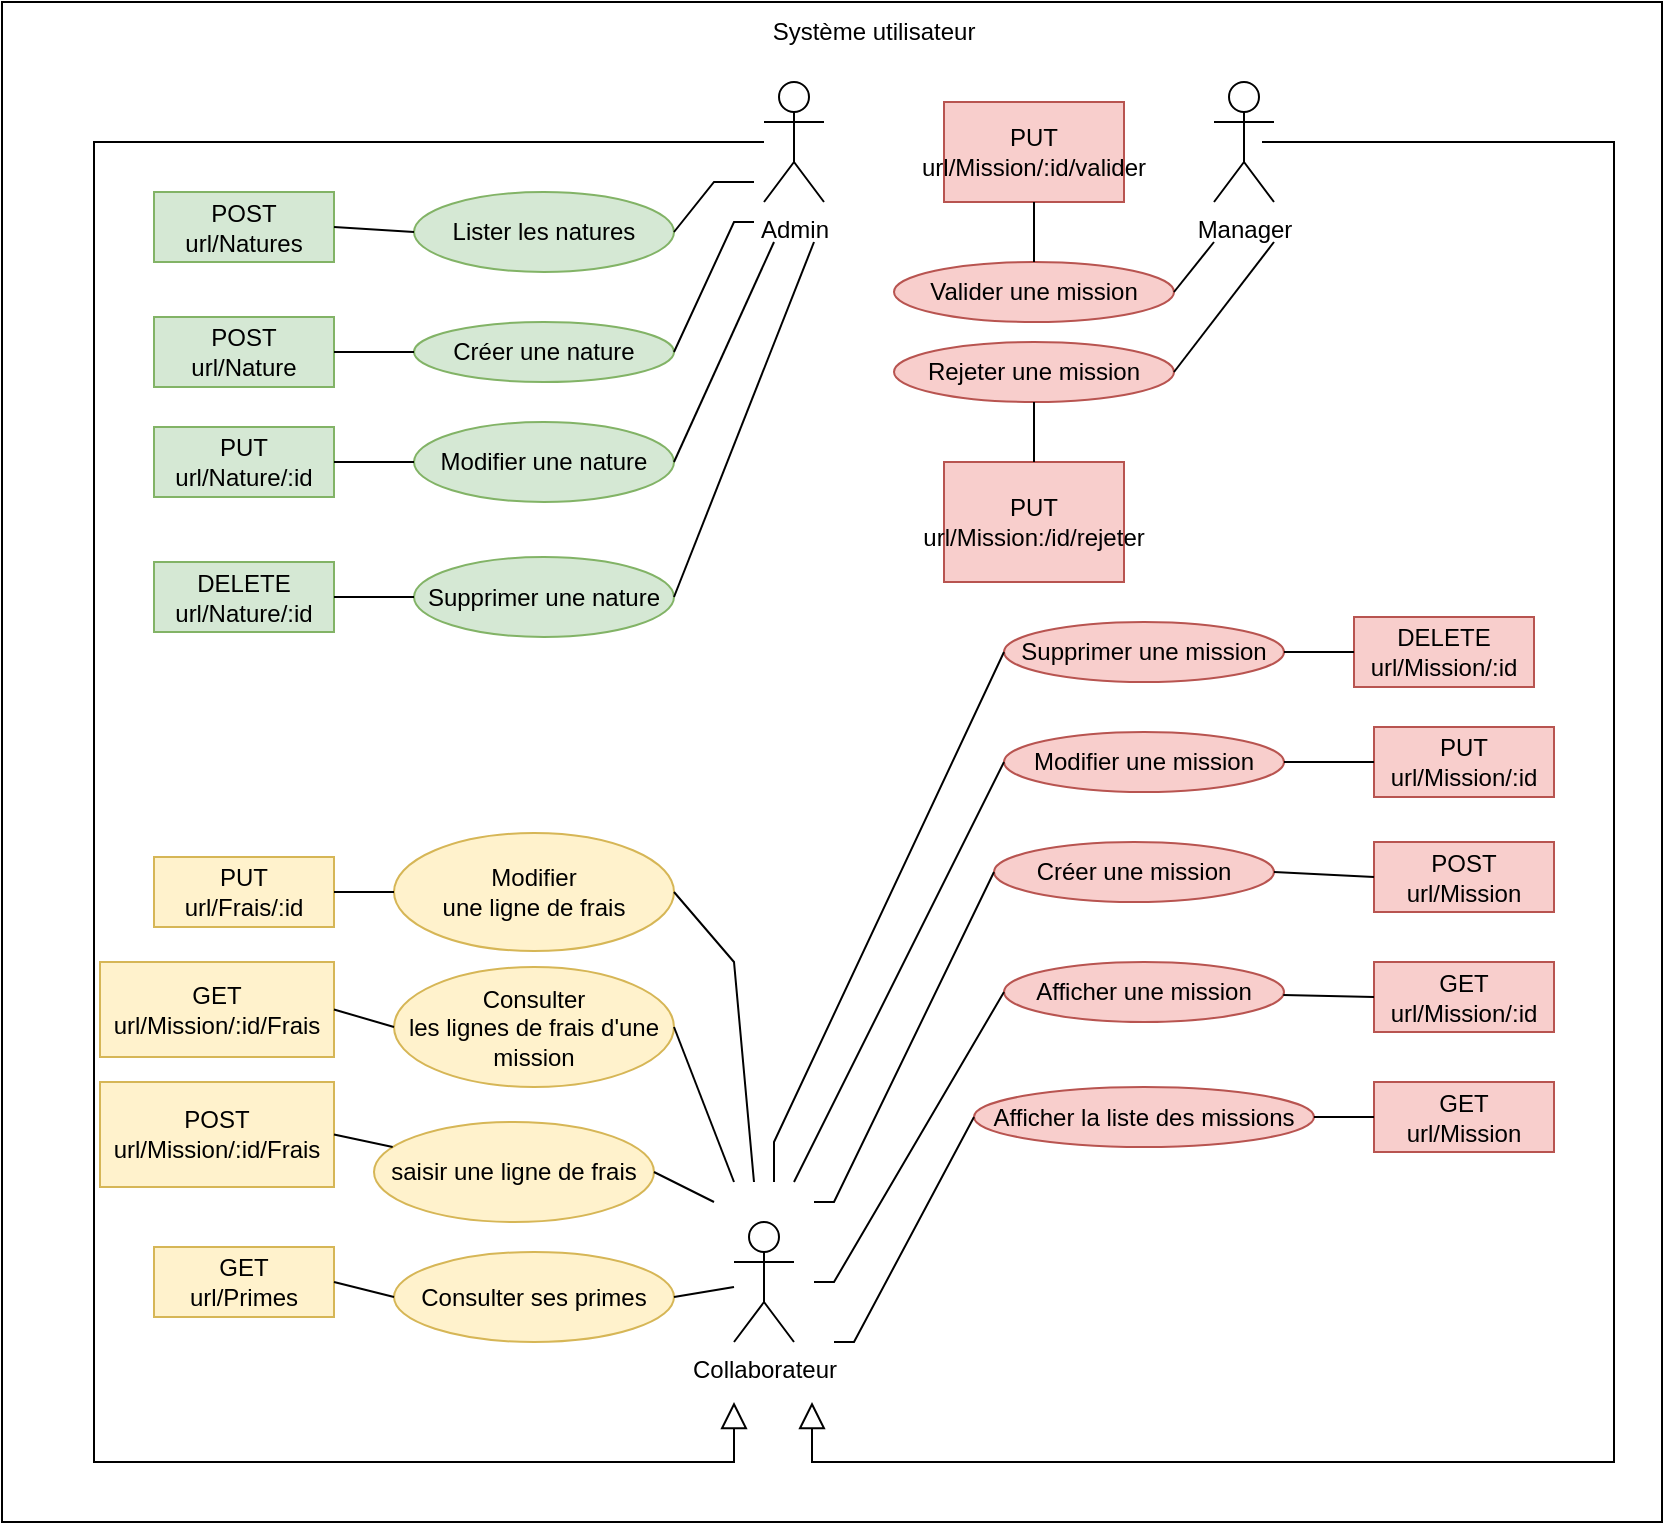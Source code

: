 <mxfile version="20.2.8" type="device"><diagram id="1HFoKZ7HmbYaqoWhvM2N" name="Page-1"><mxGraphModel dx="975" dy="875" grid="1" gridSize="10" guides="1" tooltips="1" connect="1" arrows="1" fold="1" page="1" pageScale="1" pageWidth="850" pageHeight="1100" math="0" shadow="0"><root><mxCell id="0"/><mxCell id="1" parent="0"/><mxCell id="fpnA1gOJu9WvSEtu6Hov-49" value="" style="rounded=0;whiteSpace=wrap;html=1;" parent="1" vertex="1"><mxGeometry x="11" y="60" width="830" height="760" as="geometry"/></mxCell><mxCell id="fpnA1gOJu9WvSEtu6Hov-1" value="&lt;div&gt;Admin&lt;/div&gt;" style="shape=umlActor;verticalLabelPosition=bottom;verticalAlign=top;html=1;outlineConnect=0;" parent="1" vertex="1"><mxGeometry x="392" y="100" width="30" height="60" as="geometry"/></mxCell><mxCell id="fpnA1gOJu9WvSEtu6Hov-2" value="&lt;div&gt;Manager&lt;/div&gt;" style="shape=umlActor;verticalLabelPosition=bottom;verticalAlign=top;html=1;outlineConnect=0;" parent="1" vertex="1"><mxGeometry x="617" y="100" width="30" height="60" as="geometry"/></mxCell><mxCell id="fpnA1gOJu9WvSEtu6Hov-3" value="&lt;div&gt;Collaborateur&lt;/div&gt;" style="shape=umlActor;verticalLabelPosition=bottom;verticalAlign=top;html=1;outlineConnect=0;" parent="1" vertex="1"><mxGeometry x="377" y="670" width="30" height="60" as="geometry"/></mxCell><mxCell id="fpnA1gOJu9WvSEtu6Hov-6" value="" style="endArrow=block;html=1;rounded=0;endFill=0;endSize=11;" parent="1" source="fpnA1gOJu9WvSEtu6Hov-1" edge="1"><mxGeometry width="50" height="50" relative="1" as="geometry"><mxPoint x="437" y="280" as="sourcePoint"/><mxPoint x="377" y="760" as="targetPoint"/><Array as="points"><mxPoint x="57" y="130"/><mxPoint x="57" y="450"/><mxPoint x="57" y="790"/><mxPoint x="377" y="790"/></Array></mxGeometry></mxCell><mxCell id="fpnA1gOJu9WvSEtu6Hov-7" value="" style="endArrow=block;html=1;rounded=0;endFill=0;endSize=11;startSize=6;startArrow=none;exitX=0.5;exitY=0.5;exitDx=0;exitDy=0;exitPerimeter=0;" parent="1" edge="1"><mxGeometry width="50" height="50" relative="1" as="geometry"><mxPoint x="641" y="130" as="sourcePoint"/><mxPoint x="416" y="760" as="targetPoint"/><Array as="points"><mxPoint x="817" y="130"/><mxPoint x="817" y="420"/><mxPoint x="817" y="790"/><mxPoint x="416" y="790"/></Array></mxGeometry></mxCell><mxCell id="fpnA1gOJu9WvSEtu6Hov-11" value="&lt;div&gt;Lister les natures&lt;/div&gt;" style="ellipse;whiteSpace=wrap;html=1;fillColor=#d5e8d4;strokeColor=#82b366;" parent="1" vertex="1"><mxGeometry x="217" y="155" width="130" height="40" as="geometry"/></mxCell><mxCell id="fpnA1gOJu9WvSEtu6Hov-12" value="&lt;div&gt;Créer une nature&lt;/div&gt;" style="ellipse;whiteSpace=wrap;html=1;fillColor=#d5e8d4;strokeColor=#82b366;" parent="1" vertex="1"><mxGeometry x="217" y="220" width="130" height="30" as="geometry"/></mxCell><mxCell id="fpnA1gOJu9WvSEtu6Hov-13" value="&lt;div&gt;Modifier une nature&lt;/div&gt;" style="ellipse;whiteSpace=wrap;html=1;fillColor=#d5e8d4;strokeColor=#82b366;" parent="1" vertex="1"><mxGeometry x="217" y="270" width="130" height="40" as="geometry"/></mxCell><mxCell id="fpnA1gOJu9WvSEtu6Hov-14" value="&lt;div&gt;Supprimer une nature&lt;/div&gt;" style="ellipse;whiteSpace=wrap;html=1;fillColor=#d5e8d4;strokeColor=#82b366;" parent="1" vertex="1"><mxGeometry x="217" y="337.5" width="130" height="40" as="geometry"/></mxCell><mxCell id="fpnA1gOJu9WvSEtu6Hov-17" value="" style="endArrow=none;html=1;rounded=0;startSize=6;endSize=11;exitX=1;exitY=0.5;exitDx=0;exitDy=0;" parent="1" source="fpnA1gOJu9WvSEtu6Hov-11" edge="1"><mxGeometry width="50" height="50" relative="1" as="geometry"><mxPoint x="347" y="250" as="sourcePoint"/><mxPoint x="387" y="150" as="targetPoint"/><Array as="points"><mxPoint x="367" y="150"/></Array></mxGeometry></mxCell><mxCell id="fpnA1gOJu9WvSEtu6Hov-19" value="" style="endArrow=none;html=1;rounded=0;startSize=6;endSize=11;exitX=1;exitY=0.5;exitDx=0;exitDy=0;" parent="1" source="fpnA1gOJu9WvSEtu6Hov-12" edge="1"><mxGeometry width="50" height="50" relative="1" as="geometry"><mxPoint x="347" y="280" as="sourcePoint"/><mxPoint x="387" y="170" as="targetPoint"/><Array as="points"><mxPoint x="377" y="170"/></Array></mxGeometry></mxCell><mxCell id="fpnA1gOJu9WvSEtu6Hov-20" value="" style="endArrow=none;html=1;rounded=0;startSize=6;endSize=11;exitX=1;exitY=0.5;exitDx=0;exitDy=0;" parent="1" source="fpnA1gOJu9WvSEtu6Hov-13" edge="1"><mxGeometry width="50" height="50" relative="1" as="geometry"><mxPoint x="347" y="350" as="sourcePoint"/><mxPoint x="397" y="180" as="targetPoint"/><Array as="points"/></mxGeometry></mxCell><mxCell id="fpnA1gOJu9WvSEtu6Hov-21" value="" style="endArrow=none;html=1;rounded=0;startSize=6;endSize=11;exitX=1;exitY=0.5;exitDx=0;exitDy=0;" parent="1" source="fpnA1gOJu9WvSEtu6Hov-14" edge="1"><mxGeometry width="50" height="50" relative="1" as="geometry"><mxPoint x="327" y="390" as="sourcePoint"/><mxPoint x="417" y="180" as="targetPoint"/></mxGeometry></mxCell><mxCell id="fpnA1gOJu9WvSEtu6Hov-22" value="&lt;div&gt;Rejeter une mission&lt;/div&gt;" style="ellipse;whiteSpace=wrap;html=1;fillColor=#f8cecc;strokeColor=#b85450;" parent="1" vertex="1"><mxGeometry x="457" y="230" width="140" height="30" as="geometry"/></mxCell><mxCell id="fpnA1gOJu9WvSEtu6Hov-23" value="&lt;div&gt;Valider une mission&lt;br&gt;&lt;/div&gt;" style="ellipse;whiteSpace=wrap;html=1;fillColor=#f8cecc;strokeColor=#b85450;" parent="1" vertex="1"><mxGeometry x="457" y="190" width="140" height="30" as="geometry"/></mxCell><mxCell id="fpnA1gOJu9WvSEtu6Hov-24" value="" style="endArrow=none;html=1;rounded=0;startSize=6;endSize=11;entryX=1;entryY=0.5;entryDx=0;entryDy=0;" parent="1" target="fpnA1gOJu9WvSEtu6Hov-23" edge="1"><mxGeometry width="50" height="50" relative="1" as="geometry"><mxPoint x="617" y="180" as="sourcePoint"/><mxPoint x="477" y="220" as="targetPoint"/><Array as="points"/></mxGeometry></mxCell><mxCell id="fpnA1gOJu9WvSEtu6Hov-26" value="" style="endArrow=none;html=1;rounded=0;startSize=6;endSize=11;exitX=1;exitY=0.5;exitDx=0;exitDy=0;" parent="1" source="fpnA1gOJu9WvSEtu6Hov-22" edge="1"><mxGeometry width="50" height="50" relative="1" as="geometry"><mxPoint x="487" y="260" as="sourcePoint"/><mxPoint x="647" y="180" as="targetPoint"/></mxGeometry></mxCell><mxCell id="fpnA1gOJu9WvSEtu6Hov-27" value="&lt;div&gt;Supprimer une mission&lt;br&gt;&lt;/div&gt;" style="ellipse;whiteSpace=wrap;html=1;fillColor=#f8cecc;strokeColor=#b85450;" parent="1" vertex="1"><mxGeometry x="512" y="370" width="140" height="30" as="geometry"/></mxCell><mxCell id="fpnA1gOJu9WvSEtu6Hov-28" value="&lt;div&gt;Modifier une mission&lt;/div&gt;" style="ellipse;whiteSpace=wrap;html=1;fillColor=#f8cecc;strokeColor=#b85450;" parent="1" vertex="1"><mxGeometry x="512" y="425" width="140" height="30" as="geometry"/></mxCell><mxCell id="fpnA1gOJu9WvSEtu6Hov-29" value="&lt;div&gt;Créer une mission&lt;br&gt;&lt;/div&gt;" style="ellipse;whiteSpace=wrap;html=1;fillColor=#f8cecc;strokeColor=#b85450;" parent="1" vertex="1"><mxGeometry x="507" y="480" width="140" height="30" as="geometry"/></mxCell><mxCell id="fpnA1gOJu9WvSEtu6Hov-30" value="&lt;div&gt;Afficher une mission&lt;/div&gt;" style="ellipse;whiteSpace=wrap;html=1;fillColor=#f8cecc;strokeColor=#b85450;" parent="1" vertex="1"><mxGeometry x="512" y="540" width="140" height="30" as="geometry"/></mxCell><mxCell id="fpnA1gOJu9WvSEtu6Hov-31" value="&lt;div&gt;Afficher la liste des missions&lt;/div&gt;" style="ellipse;whiteSpace=wrap;html=1;fillColor=#f8cecc;strokeColor=#b85450;" parent="1" vertex="1"><mxGeometry x="497" y="602.5" width="170" height="30" as="geometry"/></mxCell><mxCell id="fpnA1gOJu9WvSEtu6Hov-32" value="" style="endArrow=none;html=1;rounded=0;startSize=6;endSize=11;entryX=0;entryY=0.5;entryDx=0;entryDy=0;" parent="1" target="fpnA1gOJu9WvSEtu6Hov-27" edge="1"><mxGeometry width="50" height="50" relative="1" as="geometry"><mxPoint x="397" y="650" as="sourcePoint"/><mxPoint x="517" y="500" as="targetPoint"/><Array as="points"><mxPoint x="397" y="630"/></Array></mxGeometry></mxCell><mxCell id="fpnA1gOJu9WvSEtu6Hov-33" value="" style="endArrow=none;html=1;rounded=0;startSize=6;endSize=11;entryX=0;entryY=0.5;entryDx=0;entryDy=0;" parent="1" target="fpnA1gOJu9WvSEtu6Hov-28" edge="1"><mxGeometry width="50" height="50" relative="1" as="geometry"><mxPoint x="407" y="650" as="sourcePoint"/><mxPoint x="517" y="500" as="targetPoint"/><Array as="points"/></mxGeometry></mxCell><mxCell id="fpnA1gOJu9WvSEtu6Hov-34" value="" style="endArrow=none;html=1;rounded=0;startSize=6;endSize=11;entryX=0;entryY=0.5;entryDx=0;entryDy=0;" parent="1" target="fpnA1gOJu9WvSEtu6Hov-29" edge="1"><mxGeometry width="50" height="50" relative="1" as="geometry"><mxPoint x="417" y="660" as="sourcePoint"/><mxPoint x="517" y="500" as="targetPoint"/><Array as="points"><mxPoint x="427" y="660"/></Array></mxGeometry></mxCell><mxCell id="fpnA1gOJu9WvSEtu6Hov-35" value="" style="endArrow=none;html=1;rounded=0;startSize=6;endSize=11;entryX=0;entryY=0.5;entryDx=0;entryDy=0;" parent="1" target="fpnA1gOJu9WvSEtu6Hov-30" edge="1"><mxGeometry width="50" height="50" relative="1" as="geometry"><mxPoint x="417" y="700" as="sourcePoint"/><mxPoint x="517" y="500" as="targetPoint"/><Array as="points"><mxPoint x="427" y="700"/></Array></mxGeometry></mxCell><mxCell id="fpnA1gOJu9WvSEtu6Hov-36" value="" style="endArrow=none;html=1;rounded=0;startSize=6;endSize=11;exitX=0;exitY=0.5;exitDx=0;exitDy=0;" parent="1" source="fpnA1gOJu9WvSEtu6Hov-31" edge="1"><mxGeometry width="50" height="50" relative="1" as="geometry"><mxPoint x="467" y="550" as="sourcePoint"/><mxPoint x="427" y="730" as="targetPoint"/><Array as="points"><mxPoint x="437" y="730"/></Array></mxGeometry></mxCell><mxCell id="fpnA1gOJu9WvSEtu6Hov-37" value="&lt;div&gt;Modifier&lt;/div&gt;&lt;div&gt;une ligne de frais&lt;/div&gt;" style="ellipse;whiteSpace=wrap;html=1;fillColor=#fff2cc;strokeColor=#d6b656;" parent="1" vertex="1"><mxGeometry x="207" y="475.5" width="140" height="59" as="geometry"/></mxCell><mxCell id="fpnA1gOJu9WvSEtu6Hov-38" value="&lt;div&gt;Consulter&lt;/div&gt;&lt;div&gt;les lignes de frais d'une mission&lt;br&gt;&lt;/div&gt;" style="ellipse;whiteSpace=wrap;html=1;fillColor=#fff2cc;strokeColor=#d6b656;" parent="1" vertex="1"><mxGeometry x="207" y="542.5" width="140" height="60" as="geometry"/></mxCell><mxCell id="fpnA1gOJu9WvSEtu6Hov-39" value="saisir une ligne de frais" style="ellipse;whiteSpace=wrap;html=1;fillColor=#fff2cc;strokeColor=#d6b656;" parent="1" vertex="1"><mxGeometry x="197" y="620" width="140" height="50" as="geometry"/></mxCell><mxCell id="fpnA1gOJu9WvSEtu6Hov-40" value="&lt;div&gt;Consulter ses primes&lt;/div&gt;" style="ellipse;whiteSpace=wrap;html=1;fillColor=#fff2cc;strokeColor=#d6b656;" parent="1" vertex="1"><mxGeometry x="207" y="685" width="140" height="45" as="geometry"/></mxCell><mxCell id="fpnA1gOJu9WvSEtu6Hov-41" value="" style="endArrow=none;html=1;rounded=0;startSize=6;endSize=11;exitX=1;exitY=0.5;exitDx=0;exitDy=0;" parent="1" source="fpnA1gOJu9WvSEtu6Hov-37" edge="1"><mxGeometry width="50" height="50" relative="1" as="geometry"><mxPoint x="467" y="560" as="sourcePoint"/><mxPoint x="387" y="650" as="targetPoint"/><Array as="points"><mxPoint x="377" y="540"/></Array></mxGeometry></mxCell><mxCell id="fpnA1gOJu9WvSEtu6Hov-46" value="" style="endArrow=none;html=1;rounded=0;startSize=6;endSize=11;exitX=1;exitY=0.5;exitDx=0;exitDy=0;" parent="1" source="fpnA1gOJu9WvSEtu6Hov-38" edge="1"><mxGeometry width="50" height="50" relative="1" as="geometry"><mxPoint x="377" y="450" as="sourcePoint"/><mxPoint x="377" y="650" as="targetPoint"/><Array as="points"/></mxGeometry></mxCell><mxCell id="fpnA1gOJu9WvSEtu6Hov-47" value="" style="endArrow=none;html=1;rounded=0;startSize=6;endSize=11;exitX=1;exitY=0.5;exitDx=0;exitDy=0;" parent="1" source="fpnA1gOJu9WvSEtu6Hov-39" edge="1"><mxGeometry width="50" height="50" relative="1" as="geometry"><mxPoint x="477" y="550" as="sourcePoint"/><mxPoint x="367" y="660" as="targetPoint"/></mxGeometry></mxCell><mxCell id="fpnA1gOJu9WvSEtu6Hov-50" value="Système utilisateur" style="text;html=1;strokeColor=none;fillColor=none;align=center;verticalAlign=middle;whiteSpace=wrap;rounded=0;" parent="1" vertex="1"><mxGeometry x="382" y="60" width="130" height="30" as="geometry"/></mxCell><mxCell id="MMcRs4qTpvVBW1Dn-aCO-4" value="PUT&lt;br&gt;url/Mission/:id/valider" style="text;html=1;strokeColor=#b85450;fillColor=#f8cecc;align=center;verticalAlign=middle;whiteSpace=wrap;rounded=0;shadow=0;sketch=0;" parent="1" vertex="1"><mxGeometry x="482" y="110" width="90" height="50" as="geometry"/></mxCell><mxCell id="MMcRs4qTpvVBW1Dn-aCO-5" value="PUT&lt;br&gt;url/Mission:/id/rejeter" style="text;html=1;strokeColor=#b85450;fillColor=#f8cecc;align=center;verticalAlign=middle;whiteSpace=wrap;rounded=0;shadow=0;sketch=0;" parent="1" vertex="1"><mxGeometry x="482" y="290" width="90" height="60" as="geometry"/></mxCell><mxCell id="MMcRs4qTpvVBW1Dn-aCO-6" value="" style="endArrow=none;html=1;rounded=0;startSize=6;endSize=11;entryX=0.5;entryY=0;entryDx=0;entryDy=0;exitX=0.5;exitY=1;exitDx=0;exitDy=0;" parent="1" source="MMcRs4qTpvVBW1Dn-aCO-4" target="fpnA1gOJu9WvSEtu6Hov-23" edge="1"><mxGeometry width="50" height="50" relative="1" as="geometry"><mxPoint x="357" y="350" as="sourcePoint"/><mxPoint x="427" y="190" as="targetPoint"/></mxGeometry></mxCell><mxCell id="MMcRs4qTpvVBW1Dn-aCO-7" value="" style="endArrow=none;html=1;rounded=0;startSize=6;endSize=11;entryX=0.5;entryY=1;entryDx=0;entryDy=0;exitX=0.5;exitY=0;exitDx=0;exitDy=0;" parent="1" source="MMcRs4qTpvVBW1Dn-aCO-5" target="fpnA1gOJu9WvSEtu6Hov-22" edge="1"><mxGeometry width="50" height="50" relative="1" as="geometry"><mxPoint x="537" y="165" as="sourcePoint"/><mxPoint x="537" y="200" as="targetPoint"/></mxGeometry></mxCell><mxCell id="MMcRs4qTpvVBW1Dn-aCO-8" value="" style="endArrow=none;html=1;rounded=0;startSize=6;endSize=11;exitX=1;exitY=0.5;exitDx=0;exitDy=0;" parent="1" source="fpnA1gOJu9WvSEtu6Hov-40" target="fpnA1gOJu9WvSEtu6Hov-3" edge="1"><mxGeometry width="50" height="50" relative="1" as="geometry"><mxPoint x="367.0" y="605" as="sourcePoint"/><mxPoint x="377" y="670" as="targetPoint"/></mxGeometry></mxCell><mxCell id="MMcRs4qTpvVBW1Dn-aCO-9" value="DELETE&lt;br&gt;url/Mission/:id" style="text;html=1;strokeColor=#b85450;fillColor=#f8cecc;align=center;verticalAlign=middle;whiteSpace=wrap;rounded=0;shadow=0;sketch=0;" parent="1" vertex="1"><mxGeometry x="687" y="367.5" width="90" height="35" as="geometry"/></mxCell><mxCell id="MMcRs4qTpvVBW1Dn-aCO-10" value="PUT&lt;br&gt;url/Mission/:id" style="text;html=1;strokeColor=#b85450;fillColor=#f8cecc;align=center;verticalAlign=middle;whiteSpace=wrap;rounded=0;shadow=0;sketch=0;" parent="1" vertex="1"><mxGeometry x="697" y="422.5" width="90" height="35" as="geometry"/></mxCell><mxCell id="MMcRs4qTpvVBW1Dn-aCO-11" value="" style="endArrow=none;html=1;rounded=0;endFill=0;endSize=11;startSize=6;entryX=1;entryY=0.5;entryDx=0;entryDy=0;exitX=0;exitY=0.5;exitDx=0;exitDy=0;" parent="1" source="MMcRs4qTpvVBW1Dn-aCO-10" target="fpnA1gOJu9WvSEtu6Hov-28" edge="1"><mxGeometry width="50" height="50" relative="1" as="geometry"><mxPoint x="647" y="130" as="sourcePoint"/><mxPoint x="407" y="760" as="targetPoint"/><Array as="points"/></mxGeometry></mxCell><mxCell id="MMcRs4qTpvVBW1Dn-aCO-12" value="" style="endArrow=none;html=1;rounded=0;startSize=6;endSize=11;entryX=1;entryY=0.5;entryDx=0;entryDy=0;exitX=0;exitY=0.5;exitDx=0;exitDy=0;" parent="1" source="MMcRs4qTpvVBW1Dn-aCO-9" target="fpnA1gOJu9WvSEtu6Hov-27" edge="1"><mxGeometry width="50" height="50" relative="1" as="geometry"><mxPoint x="617" y="297.5" as="sourcePoint"/><mxPoint x="537" y="270" as="targetPoint"/></mxGeometry></mxCell><mxCell id="MMcRs4qTpvVBW1Dn-aCO-13" value="POST&lt;br&gt;url/Mission" style="text;html=1;strokeColor=#b85450;fillColor=#f8cecc;align=center;verticalAlign=middle;whiteSpace=wrap;rounded=0;shadow=0;sketch=0;" parent="1" vertex="1"><mxGeometry x="697" y="480" width="90" height="35" as="geometry"/></mxCell><mxCell id="MMcRs4qTpvVBW1Dn-aCO-14" value="GET&lt;br&gt;url/Mission/:id" style="text;html=1;strokeColor=#b85450;fillColor=#f8cecc;align=center;verticalAlign=middle;whiteSpace=wrap;rounded=0;shadow=0;sketch=0;" parent="1" vertex="1"><mxGeometry x="697" y="540" width="90" height="35" as="geometry"/></mxCell><mxCell id="MMcRs4qTpvVBW1Dn-aCO-16" value="GET&lt;br&gt;url/Mission" style="text;html=1;strokeColor=#b85450;fillColor=#f8cecc;align=center;verticalAlign=middle;whiteSpace=wrap;rounded=0;shadow=0;sketch=0;" parent="1" vertex="1"><mxGeometry x="697" y="600" width="90" height="35" as="geometry"/></mxCell><mxCell id="MMcRs4qTpvVBW1Dn-aCO-17" value="" style="endArrow=none;html=1;rounded=0;entryX=0;entryY=0.5;entryDx=0;entryDy=0;exitX=1;exitY=0.5;exitDx=0;exitDy=0;" parent="1" source="fpnA1gOJu9WvSEtu6Hov-29" target="MMcRs4qTpvVBW1Dn-aCO-13" edge="1"><mxGeometry width="50" height="50" relative="1" as="geometry"><mxPoint x="467" y="380" as="sourcePoint"/><mxPoint x="517" y="330" as="targetPoint"/></mxGeometry></mxCell><mxCell id="MMcRs4qTpvVBW1Dn-aCO-18" value="" style="endArrow=none;html=1;rounded=0;entryX=0;entryY=0.5;entryDx=0;entryDy=0;" parent="1" source="fpnA1gOJu9WvSEtu6Hov-30" target="MMcRs4qTpvVBW1Dn-aCO-14" edge="1"><mxGeometry width="50" height="50" relative="1" as="geometry"><mxPoint x="657" y="505" as="sourcePoint"/><mxPoint x="707" y="507.5" as="targetPoint"/></mxGeometry></mxCell><mxCell id="MMcRs4qTpvVBW1Dn-aCO-19" value="" style="endArrow=none;html=1;rounded=0;entryX=0;entryY=0.5;entryDx=0;entryDy=0;exitX=1;exitY=0.5;exitDx=0;exitDy=0;" parent="1" source="fpnA1gOJu9WvSEtu6Hov-31" target="MMcRs4qTpvVBW1Dn-aCO-16" edge="1"><mxGeometry width="50" height="50" relative="1" as="geometry"><mxPoint x="667" y="515" as="sourcePoint"/><mxPoint x="717" y="517.5" as="targetPoint"/></mxGeometry></mxCell><mxCell id="MMcRs4qTpvVBW1Dn-aCO-20" value="POST&lt;br&gt;url/Natures" style="text;html=1;strokeColor=#82b366;fillColor=#d5e8d4;align=center;verticalAlign=middle;whiteSpace=wrap;rounded=0;shadow=0;sketch=0;" parent="1" vertex="1"><mxGeometry x="87" y="155" width="90" height="35" as="geometry"/></mxCell><mxCell id="MMcRs4qTpvVBW1Dn-aCO-21" value="POST&lt;br&gt;url/Nature" style="text;html=1;strokeColor=#82b366;fillColor=#d5e8d4;align=center;verticalAlign=middle;whiteSpace=wrap;rounded=0;shadow=0;sketch=0;" parent="1" vertex="1"><mxGeometry x="87" y="217.5" width="90" height="35" as="geometry"/></mxCell><mxCell id="MMcRs4qTpvVBW1Dn-aCO-22" value="PUT&lt;br&gt;url/Nature/:id" style="text;html=1;strokeColor=#82b366;fillColor=#d5e8d4;align=center;verticalAlign=middle;whiteSpace=wrap;rounded=0;shadow=0;sketch=0;" parent="1" vertex="1"><mxGeometry x="87" y="272.5" width="90" height="35" as="geometry"/></mxCell><mxCell id="MMcRs4qTpvVBW1Dn-aCO-23" value="DELETE&lt;br&gt;url/Nature/:id" style="text;html=1;strokeColor=#82b366;fillColor=#d5e8d4;align=center;verticalAlign=middle;whiteSpace=wrap;rounded=0;shadow=0;sketch=0;" parent="1" vertex="1"><mxGeometry x="87" y="340" width="90" height="35" as="geometry"/></mxCell><mxCell id="MMcRs4qTpvVBW1Dn-aCO-24" value="" style="endArrow=none;html=1;rounded=0;exitX=1;exitY=0.5;exitDx=0;exitDy=0;entryX=0;entryY=0.5;entryDx=0;entryDy=0;" parent="1" source="MMcRs4qTpvVBW1Dn-aCO-20" target="fpnA1gOJu9WvSEtu6Hov-11" edge="1"><mxGeometry width="50" height="50" relative="1" as="geometry"><mxPoint x="157" y="230" as="sourcePoint"/><mxPoint x="207" y="180" as="targetPoint"/></mxGeometry></mxCell><mxCell id="MMcRs4qTpvVBW1Dn-aCO-30" value="" style="endArrow=none;html=1;rounded=0;exitX=1;exitY=0.5;exitDx=0;exitDy=0;entryX=0;entryY=0.5;entryDx=0;entryDy=0;" parent="1" source="MMcRs4qTpvVBW1Dn-aCO-21" target="fpnA1gOJu9WvSEtu6Hov-12" edge="1"><mxGeometry width="50" height="50" relative="1" as="geometry"><mxPoint x="187" y="182.5" as="sourcePoint"/><mxPoint x="217" y="190" as="targetPoint"/></mxGeometry></mxCell><mxCell id="MMcRs4qTpvVBW1Dn-aCO-31" value="" style="endArrow=none;html=1;rounded=0;exitX=1;exitY=0.5;exitDx=0;exitDy=0;entryX=0;entryY=0.5;entryDx=0;entryDy=0;" parent="1" source="MMcRs4qTpvVBW1Dn-aCO-22" target="fpnA1gOJu9WvSEtu6Hov-13" edge="1"><mxGeometry width="50" height="50" relative="1" as="geometry"><mxPoint x="187" y="245" as="sourcePoint"/><mxPoint x="227.0" y="242.5" as="targetPoint"/></mxGeometry></mxCell><mxCell id="MMcRs4qTpvVBW1Dn-aCO-32" value="" style="endArrow=none;html=1;rounded=0;exitX=1;exitY=0.5;exitDx=0;exitDy=0;entryX=0;entryY=0.5;entryDx=0;entryDy=0;" parent="1" source="MMcRs4qTpvVBW1Dn-aCO-23" target="fpnA1gOJu9WvSEtu6Hov-14" edge="1"><mxGeometry width="50" height="50" relative="1" as="geometry"><mxPoint x="187" y="300" as="sourcePoint"/><mxPoint x="227.0" y="300" as="targetPoint"/></mxGeometry></mxCell><mxCell id="MMcRs4qTpvVBW1Dn-aCO-33" value="PUT&lt;br&gt;url/Frais/:id" style="text;html=1;strokeColor=#d6b656;fillColor=#fff2cc;align=center;verticalAlign=middle;whiteSpace=wrap;rounded=0;shadow=0;sketch=0;" parent="1" vertex="1"><mxGeometry x="87" y="487.5" width="90" height="35" as="geometry"/></mxCell><mxCell id="MMcRs4qTpvVBW1Dn-aCO-34" value="GET&lt;br&gt;url/Mission/:id/Frais" style="text;html=1;strokeColor=#d6b656;fillColor=#fff2cc;align=center;verticalAlign=middle;whiteSpace=wrap;rounded=0;shadow=0;sketch=0;" parent="1" vertex="1"><mxGeometry x="60" y="540" width="117" height="47.5" as="geometry"/></mxCell><mxCell id="MMcRs4qTpvVBW1Dn-aCO-35" value="POST&lt;br&gt;url/Mission/:id/Frais" style="text;html=1;strokeColor=#d6b656;fillColor=#fff2cc;align=center;verticalAlign=middle;whiteSpace=wrap;rounded=0;shadow=0;sketch=0;" parent="1" vertex="1"><mxGeometry x="60" y="600" width="117" height="52.5" as="geometry"/></mxCell><mxCell id="MMcRs4qTpvVBW1Dn-aCO-36" value="GET&lt;br&gt;url/Primes" style="text;html=1;strokeColor=#d6b656;fillColor=#fff2cc;align=center;verticalAlign=middle;whiteSpace=wrap;rounded=0;shadow=0;sketch=0;" parent="1" vertex="1"><mxGeometry x="87" y="682.5" width="90" height="35" as="geometry"/></mxCell><mxCell id="MMcRs4qTpvVBW1Dn-aCO-37" value="" style="endArrow=none;html=1;rounded=0;exitX=1;exitY=0.5;exitDx=0;exitDy=0;entryX=0;entryY=0.5;entryDx=0;entryDy=0;" parent="1" source="MMcRs4qTpvVBW1Dn-aCO-33" target="fpnA1gOJu9WvSEtu6Hov-37" edge="1"><mxGeometry width="50" height="50" relative="1" as="geometry"><mxPoint x="187" y="367.5" as="sourcePoint"/><mxPoint x="227" y="367.5" as="targetPoint"/></mxGeometry></mxCell><mxCell id="MMcRs4qTpvVBW1Dn-aCO-38" value="" style="endArrow=none;html=1;rounded=0;exitX=1;exitY=0.5;exitDx=0;exitDy=0;entryX=0;entryY=0.5;entryDx=0;entryDy=0;" parent="1" source="MMcRs4qTpvVBW1Dn-aCO-34" target="fpnA1gOJu9WvSEtu6Hov-38" edge="1"><mxGeometry width="50" height="50" relative="1" as="geometry"><mxPoint x="187.0" y="515" as="sourcePoint"/><mxPoint x="207.0" y="515" as="targetPoint"/></mxGeometry></mxCell><mxCell id="MMcRs4qTpvVBW1Dn-aCO-39" value="" style="endArrow=none;html=1;rounded=0;exitX=1;exitY=0.5;exitDx=0;exitDy=0;" parent="1" source="MMcRs4qTpvVBW1Dn-aCO-35" target="fpnA1gOJu9WvSEtu6Hov-39" edge="1"><mxGeometry width="50" height="50" relative="1" as="geometry"><mxPoint x="187.0" y="580" as="sourcePoint"/><mxPoint x="207.0" y="580" as="targetPoint"/></mxGeometry></mxCell><mxCell id="MMcRs4qTpvVBW1Dn-aCO-40" value="" style="endArrow=none;html=1;rounded=0;exitX=1;exitY=0.5;exitDx=0;exitDy=0;entryX=0;entryY=0.5;entryDx=0;entryDy=0;" parent="1" source="MMcRs4qTpvVBW1Dn-aCO-36" target="fpnA1gOJu9WvSEtu6Hov-40" edge="1"><mxGeometry width="50" height="50" relative="1" as="geometry"><mxPoint x="197.0" y="590" as="sourcePoint"/><mxPoint x="217.0" y="590" as="targetPoint"/></mxGeometry></mxCell></root></mxGraphModel></diagram></mxfile>